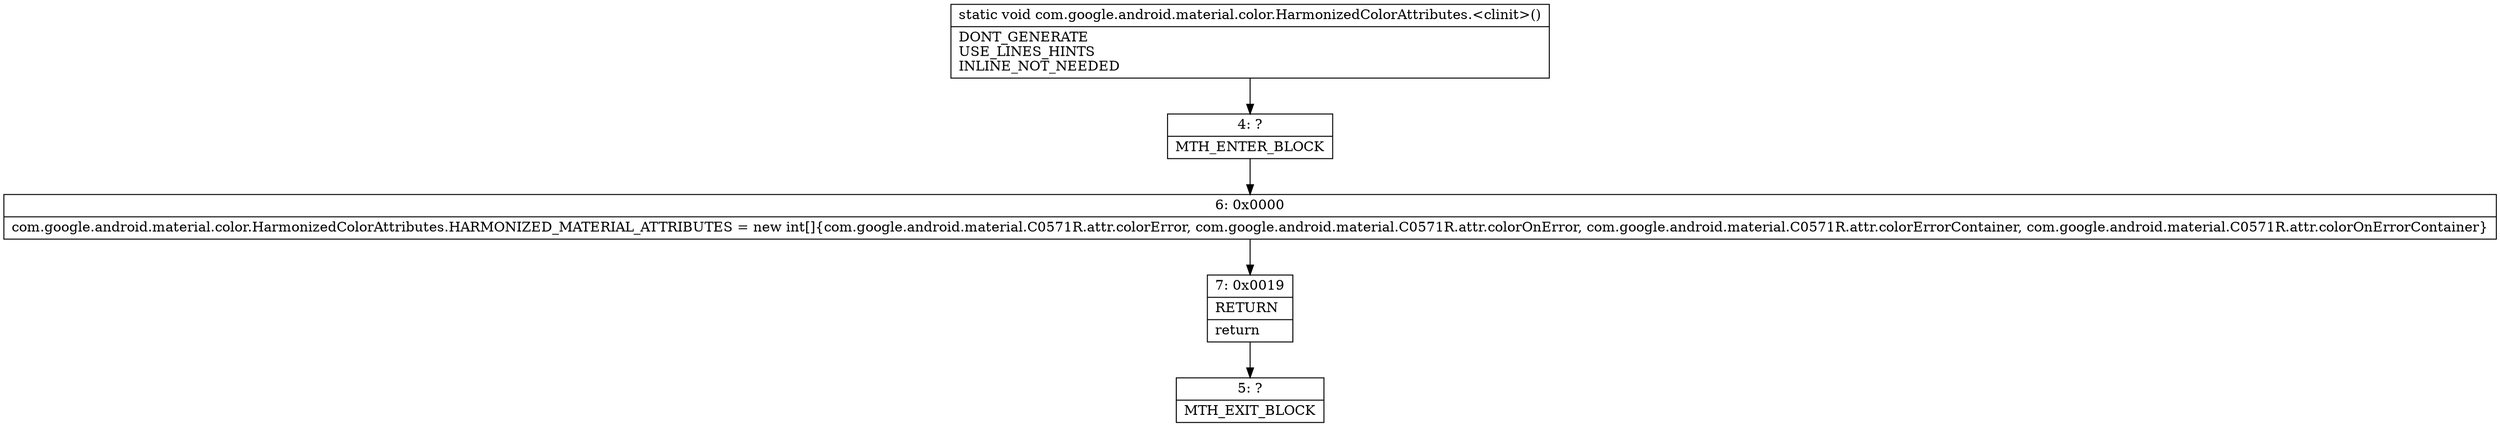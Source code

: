 digraph "CFG forcom.google.android.material.color.HarmonizedColorAttributes.\<clinit\>()V" {
Node_4 [shape=record,label="{4\:\ ?|MTH_ENTER_BLOCK\l}"];
Node_6 [shape=record,label="{6\:\ 0x0000|com.google.android.material.color.HarmonizedColorAttributes.HARMONIZED_MATERIAL_ATTRIBUTES = new int[]\{com.google.android.material.C0571R.attr.colorError, com.google.android.material.C0571R.attr.colorOnError, com.google.android.material.C0571R.attr.colorErrorContainer, com.google.android.material.C0571R.attr.colorOnErrorContainer\}\l}"];
Node_7 [shape=record,label="{7\:\ 0x0019|RETURN\l|return\l}"];
Node_5 [shape=record,label="{5\:\ ?|MTH_EXIT_BLOCK\l}"];
MethodNode[shape=record,label="{static void com.google.android.material.color.HarmonizedColorAttributes.\<clinit\>()  | DONT_GENERATE\lUSE_LINES_HINTS\lINLINE_NOT_NEEDED\l}"];
MethodNode -> Node_4;Node_4 -> Node_6;
Node_6 -> Node_7;
Node_7 -> Node_5;
}

